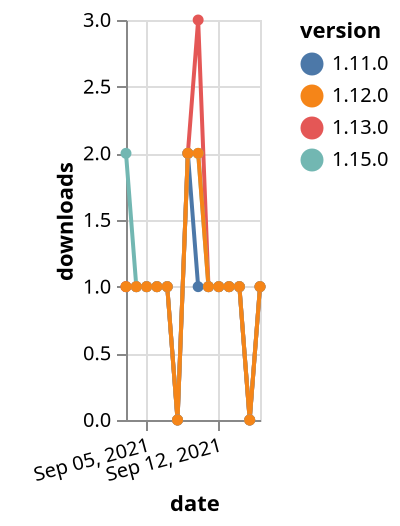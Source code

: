 {"$schema": "https://vega.github.io/schema/vega-lite/v5.json", "description": "A simple bar chart with embedded data.", "data": {"values": [{"date": "2021-09-03", "total": 208, "delta": 1, "version": "1.11.0"}, {"date": "2021-09-04", "total": 209, "delta": 1, "version": "1.11.0"}, {"date": "2021-09-05", "total": 210, "delta": 1, "version": "1.11.0"}, {"date": "2021-09-06", "total": 211, "delta": 1, "version": "1.11.0"}, {"date": "2021-09-07", "total": 212, "delta": 1, "version": "1.11.0"}, {"date": "2021-09-08", "total": 212, "delta": 0, "version": "1.11.0"}, {"date": "2021-09-09", "total": 214, "delta": 2, "version": "1.11.0"}, {"date": "2021-09-10", "total": 215, "delta": 1, "version": "1.11.0"}, {"date": "2021-09-11", "total": 216, "delta": 1, "version": "1.11.0"}, {"date": "2021-09-12", "total": 217, "delta": 1, "version": "1.11.0"}, {"date": "2021-09-13", "total": 218, "delta": 1, "version": "1.11.0"}, {"date": "2021-09-14", "total": 219, "delta": 1, "version": "1.11.0"}, {"date": "2021-09-15", "total": 219, "delta": 0, "version": "1.11.0"}, {"date": "2021-09-16", "total": 220, "delta": 1, "version": "1.11.0"}, {"date": "2021-09-03", "total": 280, "delta": 1, "version": "1.13.0"}, {"date": "2021-09-04", "total": 281, "delta": 1, "version": "1.13.0"}, {"date": "2021-09-05", "total": 282, "delta": 1, "version": "1.13.0"}, {"date": "2021-09-06", "total": 283, "delta": 1, "version": "1.13.0"}, {"date": "2021-09-07", "total": 284, "delta": 1, "version": "1.13.0"}, {"date": "2021-09-08", "total": 284, "delta": 0, "version": "1.13.0"}, {"date": "2021-09-09", "total": 286, "delta": 2, "version": "1.13.0"}, {"date": "2021-09-10", "total": 289, "delta": 3, "version": "1.13.0"}, {"date": "2021-09-11", "total": 290, "delta": 1, "version": "1.13.0"}, {"date": "2021-09-12", "total": 291, "delta": 1, "version": "1.13.0"}, {"date": "2021-09-13", "total": 292, "delta": 1, "version": "1.13.0"}, {"date": "2021-09-14", "total": 293, "delta": 1, "version": "1.13.0"}, {"date": "2021-09-15", "total": 293, "delta": 0, "version": "1.13.0"}, {"date": "2021-09-16", "total": 294, "delta": 1, "version": "1.13.0"}, {"date": "2021-09-03", "total": 116, "delta": 2, "version": "1.15.0"}, {"date": "2021-09-04", "total": 117, "delta": 1, "version": "1.15.0"}, {"date": "2021-09-05", "total": 118, "delta": 1, "version": "1.15.0"}, {"date": "2021-09-06", "total": 119, "delta": 1, "version": "1.15.0"}, {"date": "2021-09-07", "total": 120, "delta": 1, "version": "1.15.0"}, {"date": "2021-09-08", "total": 120, "delta": 0, "version": "1.15.0"}, {"date": "2021-09-09", "total": 122, "delta": 2, "version": "1.15.0"}, {"date": "2021-09-10", "total": 124, "delta": 2, "version": "1.15.0"}, {"date": "2021-09-11", "total": 125, "delta": 1, "version": "1.15.0"}, {"date": "2021-09-12", "total": 126, "delta": 1, "version": "1.15.0"}, {"date": "2021-09-13", "total": 127, "delta": 1, "version": "1.15.0"}, {"date": "2021-09-14", "total": 128, "delta": 1, "version": "1.15.0"}, {"date": "2021-09-15", "total": 128, "delta": 0, "version": "1.15.0"}, {"date": "2021-09-16", "total": 129, "delta": 1, "version": "1.15.0"}, {"date": "2021-09-03", "total": 169, "delta": 1, "version": "1.12.0"}, {"date": "2021-09-04", "total": 170, "delta": 1, "version": "1.12.0"}, {"date": "2021-09-05", "total": 171, "delta": 1, "version": "1.12.0"}, {"date": "2021-09-06", "total": 172, "delta": 1, "version": "1.12.0"}, {"date": "2021-09-07", "total": 173, "delta": 1, "version": "1.12.0"}, {"date": "2021-09-08", "total": 173, "delta": 0, "version": "1.12.0"}, {"date": "2021-09-09", "total": 175, "delta": 2, "version": "1.12.0"}, {"date": "2021-09-10", "total": 177, "delta": 2, "version": "1.12.0"}, {"date": "2021-09-11", "total": 178, "delta": 1, "version": "1.12.0"}, {"date": "2021-09-12", "total": 179, "delta": 1, "version": "1.12.0"}, {"date": "2021-09-13", "total": 180, "delta": 1, "version": "1.12.0"}, {"date": "2021-09-14", "total": 181, "delta": 1, "version": "1.12.0"}, {"date": "2021-09-15", "total": 181, "delta": 0, "version": "1.12.0"}, {"date": "2021-09-16", "total": 182, "delta": 1, "version": "1.12.0"}]}, "width": "container", "mark": {"type": "line", "point": {"filled": true}}, "encoding": {"x": {"field": "date", "type": "temporal", "timeUnit": "yearmonthdate", "title": "date", "axis": {"labelAngle": -15}}, "y": {"field": "delta", "type": "quantitative", "title": "downloads"}, "color": {"field": "version", "type": "nominal"}, "tooltip": {"field": "delta"}}}